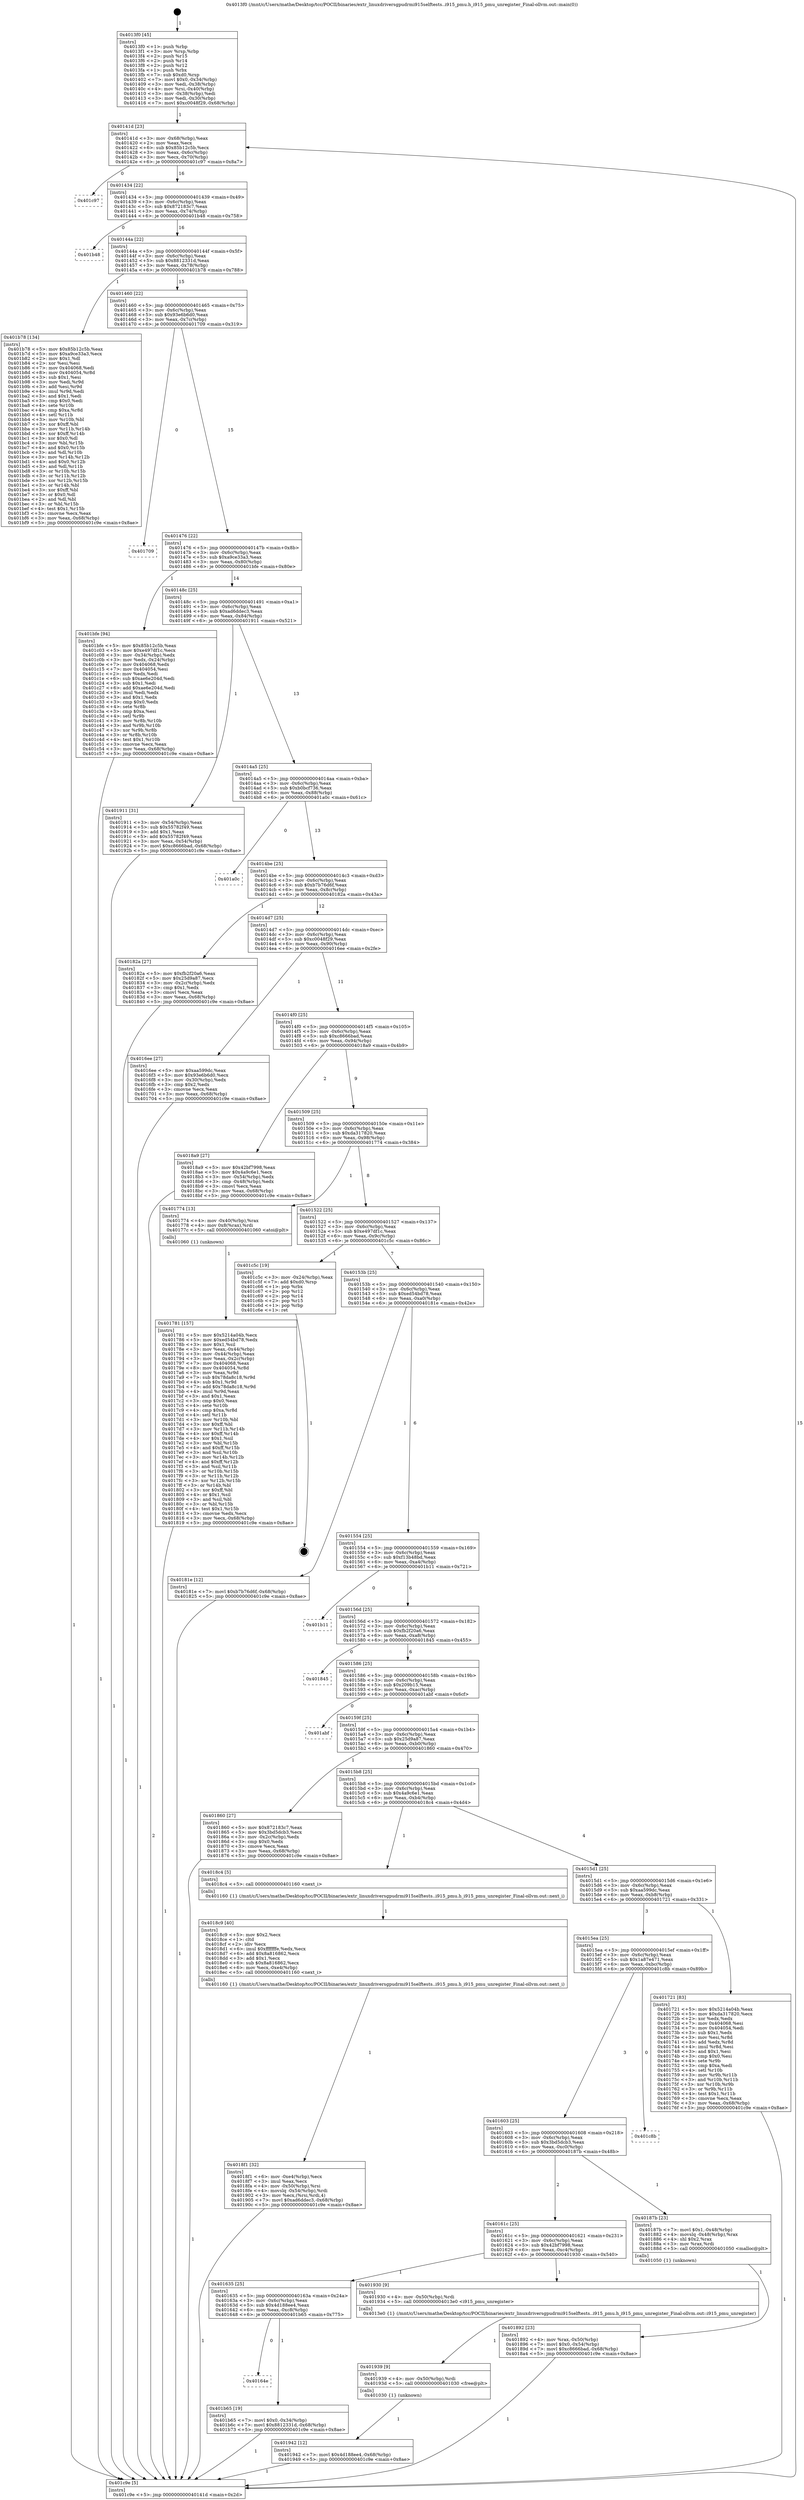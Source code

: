 digraph "0x4013f0" {
  label = "0x4013f0 (/mnt/c/Users/mathe/Desktop/tcc/POCII/binaries/extr_linuxdriversgpudrmi915selftests..i915_pmu.h_i915_pmu_unregister_Final-ollvm.out::main(0))"
  labelloc = "t"
  node[shape=record]

  Entry [label="",width=0.3,height=0.3,shape=circle,fillcolor=black,style=filled]
  "0x40141d" [label="{
     0x40141d [23]\l
     | [instrs]\l
     &nbsp;&nbsp;0x40141d \<+3\>: mov -0x68(%rbp),%eax\l
     &nbsp;&nbsp;0x401420 \<+2\>: mov %eax,%ecx\l
     &nbsp;&nbsp;0x401422 \<+6\>: sub $0x85b12c5b,%ecx\l
     &nbsp;&nbsp;0x401428 \<+3\>: mov %eax,-0x6c(%rbp)\l
     &nbsp;&nbsp;0x40142b \<+3\>: mov %ecx,-0x70(%rbp)\l
     &nbsp;&nbsp;0x40142e \<+6\>: je 0000000000401c97 \<main+0x8a7\>\l
  }"]
  "0x401c97" [label="{
     0x401c97\l
  }", style=dashed]
  "0x401434" [label="{
     0x401434 [22]\l
     | [instrs]\l
     &nbsp;&nbsp;0x401434 \<+5\>: jmp 0000000000401439 \<main+0x49\>\l
     &nbsp;&nbsp;0x401439 \<+3\>: mov -0x6c(%rbp),%eax\l
     &nbsp;&nbsp;0x40143c \<+5\>: sub $0x872183c7,%eax\l
     &nbsp;&nbsp;0x401441 \<+3\>: mov %eax,-0x74(%rbp)\l
     &nbsp;&nbsp;0x401444 \<+6\>: je 0000000000401b48 \<main+0x758\>\l
  }"]
  Exit [label="",width=0.3,height=0.3,shape=circle,fillcolor=black,style=filled,peripheries=2]
  "0x401b48" [label="{
     0x401b48\l
  }", style=dashed]
  "0x40144a" [label="{
     0x40144a [22]\l
     | [instrs]\l
     &nbsp;&nbsp;0x40144a \<+5\>: jmp 000000000040144f \<main+0x5f\>\l
     &nbsp;&nbsp;0x40144f \<+3\>: mov -0x6c(%rbp),%eax\l
     &nbsp;&nbsp;0x401452 \<+5\>: sub $0x8812331d,%eax\l
     &nbsp;&nbsp;0x401457 \<+3\>: mov %eax,-0x78(%rbp)\l
     &nbsp;&nbsp;0x40145a \<+6\>: je 0000000000401b78 \<main+0x788\>\l
  }"]
  "0x40164e" [label="{
     0x40164e\l
  }", style=dashed]
  "0x401b78" [label="{
     0x401b78 [134]\l
     | [instrs]\l
     &nbsp;&nbsp;0x401b78 \<+5\>: mov $0x85b12c5b,%eax\l
     &nbsp;&nbsp;0x401b7d \<+5\>: mov $0xa9ce33a3,%ecx\l
     &nbsp;&nbsp;0x401b82 \<+2\>: mov $0x1,%dl\l
     &nbsp;&nbsp;0x401b84 \<+2\>: xor %esi,%esi\l
     &nbsp;&nbsp;0x401b86 \<+7\>: mov 0x404068,%edi\l
     &nbsp;&nbsp;0x401b8d \<+8\>: mov 0x404054,%r8d\l
     &nbsp;&nbsp;0x401b95 \<+3\>: sub $0x1,%esi\l
     &nbsp;&nbsp;0x401b98 \<+3\>: mov %edi,%r9d\l
     &nbsp;&nbsp;0x401b9b \<+3\>: add %esi,%r9d\l
     &nbsp;&nbsp;0x401b9e \<+4\>: imul %r9d,%edi\l
     &nbsp;&nbsp;0x401ba2 \<+3\>: and $0x1,%edi\l
     &nbsp;&nbsp;0x401ba5 \<+3\>: cmp $0x0,%edi\l
     &nbsp;&nbsp;0x401ba8 \<+4\>: sete %r10b\l
     &nbsp;&nbsp;0x401bac \<+4\>: cmp $0xa,%r8d\l
     &nbsp;&nbsp;0x401bb0 \<+4\>: setl %r11b\l
     &nbsp;&nbsp;0x401bb4 \<+3\>: mov %r10b,%bl\l
     &nbsp;&nbsp;0x401bb7 \<+3\>: xor $0xff,%bl\l
     &nbsp;&nbsp;0x401bba \<+3\>: mov %r11b,%r14b\l
     &nbsp;&nbsp;0x401bbd \<+4\>: xor $0xff,%r14b\l
     &nbsp;&nbsp;0x401bc1 \<+3\>: xor $0x0,%dl\l
     &nbsp;&nbsp;0x401bc4 \<+3\>: mov %bl,%r15b\l
     &nbsp;&nbsp;0x401bc7 \<+4\>: and $0x0,%r15b\l
     &nbsp;&nbsp;0x401bcb \<+3\>: and %dl,%r10b\l
     &nbsp;&nbsp;0x401bce \<+3\>: mov %r14b,%r12b\l
     &nbsp;&nbsp;0x401bd1 \<+4\>: and $0x0,%r12b\l
     &nbsp;&nbsp;0x401bd5 \<+3\>: and %dl,%r11b\l
     &nbsp;&nbsp;0x401bd8 \<+3\>: or %r10b,%r15b\l
     &nbsp;&nbsp;0x401bdb \<+3\>: or %r11b,%r12b\l
     &nbsp;&nbsp;0x401bde \<+3\>: xor %r12b,%r15b\l
     &nbsp;&nbsp;0x401be1 \<+3\>: or %r14b,%bl\l
     &nbsp;&nbsp;0x401be4 \<+3\>: xor $0xff,%bl\l
     &nbsp;&nbsp;0x401be7 \<+3\>: or $0x0,%dl\l
     &nbsp;&nbsp;0x401bea \<+2\>: and %dl,%bl\l
     &nbsp;&nbsp;0x401bec \<+3\>: or %bl,%r15b\l
     &nbsp;&nbsp;0x401bef \<+4\>: test $0x1,%r15b\l
     &nbsp;&nbsp;0x401bf3 \<+3\>: cmovne %ecx,%eax\l
     &nbsp;&nbsp;0x401bf6 \<+3\>: mov %eax,-0x68(%rbp)\l
     &nbsp;&nbsp;0x401bf9 \<+5\>: jmp 0000000000401c9e \<main+0x8ae\>\l
  }"]
  "0x401460" [label="{
     0x401460 [22]\l
     | [instrs]\l
     &nbsp;&nbsp;0x401460 \<+5\>: jmp 0000000000401465 \<main+0x75\>\l
     &nbsp;&nbsp;0x401465 \<+3\>: mov -0x6c(%rbp),%eax\l
     &nbsp;&nbsp;0x401468 \<+5\>: sub $0x93e6b6d0,%eax\l
     &nbsp;&nbsp;0x40146d \<+3\>: mov %eax,-0x7c(%rbp)\l
     &nbsp;&nbsp;0x401470 \<+6\>: je 0000000000401709 \<main+0x319\>\l
  }"]
  "0x401b65" [label="{
     0x401b65 [19]\l
     | [instrs]\l
     &nbsp;&nbsp;0x401b65 \<+7\>: movl $0x0,-0x34(%rbp)\l
     &nbsp;&nbsp;0x401b6c \<+7\>: movl $0x8812331d,-0x68(%rbp)\l
     &nbsp;&nbsp;0x401b73 \<+5\>: jmp 0000000000401c9e \<main+0x8ae\>\l
  }"]
  "0x401709" [label="{
     0x401709\l
  }", style=dashed]
  "0x401476" [label="{
     0x401476 [22]\l
     | [instrs]\l
     &nbsp;&nbsp;0x401476 \<+5\>: jmp 000000000040147b \<main+0x8b\>\l
     &nbsp;&nbsp;0x40147b \<+3\>: mov -0x6c(%rbp),%eax\l
     &nbsp;&nbsp;0x40147e \<+5\>: sub $0xa9ce33a3,%eax\l
     &nbsp;&nbsp;0x401483 \<+3\>: mov %eax,-0x80(%rbp)\l
     &nbsp;&nbsp;0x401486 \<+6\>: je 0000000000401bfe \<main+0x80e\>\l
  }"]
  "0x401942" [label="{
     0x401942 [12]\l
     | [instrs]\l
     &nbsp;&nbsp;0x401942 \<+7\>: movl $0x4d188ee4,-0x68(%rbp)\l
     &nbsp;&nbsp;0x401949 \<+5\>: jmp 0000000000401c9e \<main+0x8ae\>\l
  }"]
  "0x401bfe" [label="{
     0x401bfe [94]\l
     | [instrs]\l
     &nbsp;&nbsp;0x401bfe \<+5\>: mov $0x85b12c5b,%eax\l
     &nbsp;&nbsp;0x401c03 \<+5\>: mov $0xe497df1c,%ecx\l
     &nbsp;&nbsp;0x401c08 \<+3\>: mov -0x34(%rbp),%edx\l
     &nbsp;&nbsp;0x401c0b \<+3\>: mov %edx,-0x24(%rbp)\l
     &nbsp;&nbsp;0x401c0e \<+7\>: mov 0x404068,%edx\l
     &nbsp;&nbsp;0x401c15 \<+7\>: mov 0x404054,%esi\l
     &nbsp;&nbsp;0x401c1c \<+2\>: mov %edx,%edi\l
     &nbsp;&nbsp;0x401c1e \<+6\>: sub $0xae6e204d,%edi\l
     &nbsp;&nbsp;0x401c24 \<+3\>: sub $0x1,%edi\l
     &nbsp;&nbsp;0x401c27 \<+6\>: add $0xae6e204d,%edi\l
     &nbsp;&nbsp;0x401c2d \<+3\>: imul %edi,%edx\l
     &nbsp;&nbsp;0x401c30 \<+3\>: and $0x1,%edx\l
     &nbsp;&nbsp;0x401c33 \<+3\>: cmp $0x0,%edx\l
     &nbsp;&nbsp;0x401c36 \<+4\>: sete %r8b\l
     &nbsp;&nbsp;0x401c3a \<+3\>: cmp $0xa,%esi\l
     &nbsp;&nbsp;0x401c3d \<+4\>: setl %r9b\l
     &nbsp;&nbsp;0x401c41 \<+3\>: mov %r8b,%r10b\l
     &nbsp;&nbsp;0x401c44 \<+3\>: and %r9b,%r10b\l
     &nbsp;&nbsp;0x401c47 \<+3\>: xor %r9b,%r8b\l
     &nbsp;&nbsp;0x401c4a \<+3\>: or %r8b,%r10b\l
     &nbsp;&nbsp;0x401c4d \<+4\>: test $0x1,%r10b\l
     &nbsp;&nbsp;0x401c51 \<+3\>: cmovne %ecx,%eax\l
     &nbsp;&nbsp;0x401c54 \<+3\>: mov %eax,-0x68(%rbp)\l
     &nbsp;&nbsp;0x401c57 \<+5\>: jmp 0000000000401c9e \<main+0x8ae\>\l
  }"]
  "0x40148c" [label="{
     0x40148c [25]\l
     | [instrs]\l
     &nbsp;&nbsp;0x40148c \<+5\>: jmp 0000000000401491 \<main+0xa1\>\l
     &nbsp;&nbsp;0x401491 \<+3\>: mov -0x6c(%rbp),%eax\l
     &nbsp;&nbsp;0x401494 \<+5\>: sub $0xad6ddec3,%eax\l
     &nbsp;&nbsp;0x401499 \<+6\>: mov %eax,-0x84(%rbp)\l
     &nbsp;&nbsp;0x40149f \<+6\>: je 0000000000401911 \<main+0x521\>\l
  }"]
  "0x401939" [label="{
     0x401939 [9]\l
     | [instrs]\l
     &nbsp;&nbsp;0x401939 \<+4\>: mov -0x50(%rbp),%rdi\l
     &nbsp;&nbsp;0x40193d \<+5\>: call 0000000000401030 \<free@plt\>\l
     | [calls]\l
     &nbsp;&nbsp;0x401030 \{1\} (unknown)\l
  }"]
  "0x401911" [label="{
     0x401911 [31]\l
     | [instrs]\l
     &nbsp;&nbsp;0x401911 \<+3\>: mov -0x54(%rbp),%eax\l
     &nbsp;&nbsp;0x401914 \<+5\>: sub $0x55782f49,%eax\l
     &nbsp;&nbsp;0x401919 \<+3\>: add $0x1,%eax\l
     &nbsp;&nbsp;0x40191c \<+5\>: add $0x55782f49,%eax\l
     &nbsp;&nbsp;0x401921 \<+3\>: mov %eax,-0x54(%rbp)\l
     &nbsp;&nbsp;0x401924 \<+7\>: movl $0xc8666bad,-0x68(%rbp)\l
     &nbsp;&nbsp;0x40192b \<+5\>: jmp 0000000000401c9e \<main+0x8ae\>\l
  }"]
  "0x4014a5" [label="{
     0x4014a5 [25]\l
     | [instrs]\l
     &nbsp;&nbsp;0x4014a5 \<+5\>: jmp 00000000004014aa \<main+0xba\>\l
     &nbsp;&nbsp;0x4014aa \<+3\>: mov -0x6c(%rbp),%eax\l
     &nbsp;&nbsp;0x4014ad \<+5\>: sub $0xb0bcf736,%eax\l
     &nbsp;&nbsp;0x4014b2 \<+6\>: mov %eax,-0x88(%rbp)\l
     &nbsp;&nbsp;0x4014b8 \<+6\>: je 0000000000401a0c \<main+0x61c\>\l
  }"]
  "0x401635" [label="{
     0x401635 [25]\l
     | [instrs]\l
     &nbsp;&nbsp;0x401635 \<+5\>: jmp 000000000040163a \<main+0x24a\>\l
     &nbsp;&nbsp;0x40163a \<+3\>: mov -0x6c(%rbp),%eax\l
     &nbsp;&nbsp;0x40163d \<+5\>: sub $0x4d188ee4,%eax\l
     &nbsp;&nbsp;0x401642 \<+6\>: mov %eax,-0xc8(%rbp)\l
     &nbsp;&nbsp;0x401648 \<+6\>: je 0000000000401b65 \<main+0x775\>\l
  }"]
  "0x401a0c" [label="{
     0x401a0c\l
  }", style=dashed]
  "0x4014be" [label="{
     0x4014be [25]\l
     | [instrs]\l
     &nbsp;&nbsp;0x4014be \<+5\>: jmp 00000000004014c3 \<main+0xd3\>\l
     &nbsp;&nbsp;0x4014c3 \<+3\>: mov -0x6c(%rbp),%eax\l
     &nbsp;&nbsp;0x4014c6 \<+5\>: sub $0xb7b76d6f,%eax\l
     &nbsp;&nbsp;0x4014cb \<+6\>: mov %eax,-0x8c(%rbp)\l
     &nbsp;&nbsp;0x4014d1 \<+6\>: je 000000000040182a \<main+0x43a\>\l
  }"]
  "0x401930" [label="{
     0x401930 [9]\l
     | [instrs]\l
     &nbsp;&nbsp;0x401930 \<+4\>: mov -0x50(%rbp),%rdi\l
     &nbsp;&nbsp;0x401934 \<+5\>: call 00000000004013e0 \<i915_pmu_unregister\>\l
     | [calls]\l
     &nbsp;&nbsp;0x4013e0 \{1\} (/mnt/c/Users/mathe/Desktop/tcc/POCII/binaries/extr_linuxdriversgpudrmi915selftests..i915_pmu.h_i915_pmu_unregister_Final-ollvm.out::i915_pmu_unregister)\l
  }"]
  "0x40182a" [label="{
     0x40182a [27]\l
     | [instrs]\l
     &nbsp;&nbsp;0x40182a \<+5\>: mov $0xfb2f20a6,%eax\l
     &nbsp;&nbsp;0x40182f \<+5\>: mov $0x25d9a87,%ecx\l
     &nbsp;&nbsp;0x401834 \<+3\>: mov -0x2c(%rbp),%edx\l
     &nbsp;&nbsp;0x401837 \<+3\>: cmp $0x1,%edx\l
     &nbsp;&nbsp;0x40183a \<+3\>: cmovl %ecx,%eax\l
     &nbsp;&nbsp;0x40183d \<+3\>: mov %eax,-0x68(%rbp)\l
     &nbsp;&nbsp;0x401840 \<+5\>: jmp 0000000000401c9e \<main+0x8ae\>\l
  }"]
  "0x4014d7" [label="{
     0x4014d7 [25]\l
     | [instrs]\l
     &nbsp;&nbsp;0x4014d7 \<+5\>: jmp 00000000004014dc \<main+0xec\>\l
     &nbsp;&nbsp;0x4014dc \<+3\>: mov -0x6c(%rbp),%eax\l
     &nbsp;&nbsp;0x4014df \<+5\>: sub $0xc0048f29,%eax\l
     &nbsp;&nbsp;0x4014e4 \<+6\>: mov %eax,-0x90(%rbp)\l
     &nbsp;&nbsp;0x4014ea \<+6\>: je 00000000004016ee \<main+0x2fe\>\l
  }"]
  "0x4018f1" [label="{
     0x4018f1 [32]\l
     | [instrs]\l
     &nbsp;&nbsp;0x4018f1 \<+6\>: mov -0xe4(%rbp),%ecx\l
     &nbsp;&nbsp;0x4018f7 \<+3\>: imul %eax,%ecx\l
     &nbsp;&nbsp;0x4018fa \<+4\>: mov -0x50(%rbp),%rsi\l
     &nbsp;&nbsp;0x4018fe \<+4\>: movslq -0x54(%rbp),%rdi\l
     &nbsp;&nbsp;0x401902 \<+3\>: mov %ecx,(%rsi,%rdi,4)\l
     &nbsp;&nbsp;0x401905 \<+7\>: movl $0xad6ddec3,-0x68(%rbp)\l
     &nbsp;&nbsp;0x40190c \<+5\>: jmp 0000000000401c9e \<main+0x8ae\>\l
  }"]
  "0x4016ee" [label="{
     0x4016ee [27]\l
     | [instrs]\l
     &nbsp;&nbsp;0x4016ee \<+5\>: mov $0xaa599dc,%eax\l
     &nbsp;&nbsp;0x4016f3 \<+5\>: mov $0x93e6b6d0,%ecx\l
     &nbsp;&nbsp;0x4016f8 \<+3\>: mov -0x30(%rbp),%edx\l
     &nbsp;&nbsp;0x4016fb \<+3\>: cmp $0x2,%edx\l
     &nbsp;&nbsp;0x4016fe \<+3\>: cmovne %ecx,%eax\l
     &nbsp;&nbsp;0x401701 \<+3\>: mov %eax,-0x68(%rbp)\l
     &nbsp;&nbsp;0x401704 \<+5\>: jmp 0000000000401c9e \<main+0x8ae\>\l
  }"]
  "0x4014f0" [label="{
     0x4014f0 [25]\l
     | [instrs]\l
     &nbsp;&nbsp;0x4014f0 \<+5\>: jmp 00000000004014f5 \<main+0x105\>\l
     &nbsp;&nbsp;0x4014f5 \<+3\>: mov -0x6c(%rbp),%eax\l
     &nbsp;&nbsp;0x4014f8 \<+5\>: sub $0xc8666bad,%eax\l
     &nbsp;&nbsp;0x4014fd \<+6\>: mov %eax,-0x94(%rbp)\l
     &nbsp;&nbsp;0x401503 \<+6\>: je 00000000004018a9 \<main+0x4b9\>\l
  }"]
  "0x401c9e" [label="{
     0x401c9e [5]\l
     | [instrs]\l
     &nbsp;&nbsp;0x401c9e \<+5\>: jmp 000000000040141d \<main+0x2d\>\l
  }"]
  "0x4013f0" [label="{
     0x4013f0 [45]\l
     | [instrs]\l
     &nbsp;&nbsp;0x4013f0 \<+1\>: push %rbp\l
     &nbsp;&nbsp;0x4013f1 \<+3\>: mov %rsp,%rbp\l
     &nbsp;&nbsp;0x4013f4 \<+2\>: push %r15\l
     &nbsp;&nbsp;0x4013f6 \<+2\>: push %r14\l
     &nbsp;&nbsp;0x4013f8 \<+2\>: push %r12\l
     &nbsp;&nbsp;0x4013fa \<+1\>: push %rbx\l
     &nbsp;&nbsp;0x4013fb \<+7\>: sub $0xd0,%rsp\l
     &nbsp;&nbsp;0x401402 \<+7\>: movl $0x0,-0x34(%rbp)\l
     &nbsp;&nbsp;0x401409 \<+3\>: mov %edi,-0x38(%rbp)\l
     &nbsp;&nbsp;0x40140c \<+4\>: mov %rsi,-0x40(%rbp)\l
     &nbsp;&nbsp;0x401410 \<+3\>: mov -0x38(%rbp),%edi\l
     &nbsp;&nbsp;0x401413 \<+3\>: mov %edi,-0x30(%rbp)\l
     &nbsp;&nbsp;0x401416 \<+7\>: movl $0xc0048f29,-0x68(%rbp)\l
  }"]
  "0x4018c9" [label="{
     0x4018c9 [40]\l
     | [instrs]\l
     &nbsp;&nbsp;0x4018c9 \<+5\>: mov $0x2,%ecx\l
     &nbsp;&nbsp;0x4018ce \<+1\>: cltd\l
     &nbsp;&nbsp;0x4018cf \<+2\>: idiv %ecx\l
     &nbsp;&nbsp;0x4018d1 \<+6\>: imul $0xfffffffe,%edx,%ecx\l
     &nbsp;&nbsp;0x4018d7 \<+6\>: add $0x8a816862,%ecx\l
     &nbsp;&nbsp;0x4018dd \<+3\>: add $0x1,%ecx\l
     &nbsp;&nbsp;0x4018e0 \<+6\>: sub $0x8a816862,%ecx\l
     &nbsp;&nbsp;0x4018e6 \<+6\>: mov %ecx,-0xe4(%rbp)\l
     &nbsp;&nbsp;0x4018ec \<+5\>: call 0000000000401160 \<next_i\>\l
     | [calls]\l
     &nbsp;&nbsp;0x401160 \{1\} (/mnt/c/Users/mathe/Desktop/tcc/POCII/binaries/extr_linuxdriversgpudrmi915selftests..i915_pmu.h_i915_pmu_unregister_Final-ollvm.out::next_i)\l
  }"]
  "0x4018a9" [label="{
     0x4018a9 [27]\l
     | [instrs]\l
     &nbsp;&nbsp;0x4018a9 \<+5\>: mov $0x42bf7998,%eax\l
     &nbsp;&nbsp;0x4018ae \<+5\>: mov $0x4a9c6e1,%ecx\l
     &nbsp;&nbsp;0x4018b3 \<+3\>: mov -0x54(%rbp),%edx\l
     &nbsp;&nbsp;0x4018b6 \<+3\>: cmp -0x48(%rbp),%edx\l
     &nbsp;&nbsp;0x4018b9 \<+3\>: cmovl %ecx,%eax\l
     &nbsp;&nbsp;0x4018bc \<+3\>: mov %eax,-0x68(%rbp)\l
     &nbsp;&nbsp;0x4018bf \<+5\>: jmp 0000000000401c9e \<main+0x8ae\>\l
  }"]
  "0x401509" [label="{
     0x401509 [25]\l
     | [instrs]\l
     &nbsp;&nbsp;0x401509 \<+5\>: jmp 000000000040150e \<main+0x11e\>\l
     &nbsp;&nbsp;0x40150e \<+3\>: mov -0x6c(%rbp),%eax\l
     &nbsp;&nbsp;0x401511 \<+5\>: sub $0xda317820,%eax\l
     &nbsp;&nbsp;0x401516 \<+6\>: mov %eax,-0x98(%rbp)\l
     &nbsp;&nbsp;0x40151c \<+6\>: je 0000000000401774 \<main+0x384\>\l
  }"]
  "0x401892" [label="{
     0x401892 [23]\l
     | [instrs]\l
     &nbsp;&nbsp;0x401892 \<+4\>: mov %rax,-0x50(%rbp)\l
     &nbsp;&nbsp;0x401896 \<+7\>: movl $0x0,-0x54(%rbp)\l
     &nbsp;&nbsp;0x40189d \<+7\>: movl $0xc8666bad,-0x68(%rbp)\l
     &nbsp;&nbsp;0x4018a4 \<+5\>: jmp 0000000000401c9e \<main+0x8ae\>\l
  }"]
  "0x401774" [label="{
     0x401774 [13]\l
     | [instrs]\l
     &nbsp;&nbsp;0x401774 \<+4\>: mov -0x40(%rbp),%rax\l
     &nbsp;&nbsp;0x401778 \<+4\>: mov 0x8(%rax),%rdi\l
     &nbsp;&nbsp;0x40177c \<+5\>: call 0000000000401060 \<atoi@plt\>\l
     | [calls]\l
     &nbsp;&nbsp;0x401060 \{1\} (unknown)\l
  }"]
  "0x401522" [label="{
     0x401522 [25]\l
     | [instrs]\l
     &nbsp;&nbsp;0x401522 \<+5\>: jmp 0000000000401527 \<main+0x137\>\l
     &nbsp;&nbsp;0x401527 \<+3\>: mov -0x6c(%rbp),%eax\l
     &nbsp;&nbsp;0x40152a \<+5\>: sub $0xe497df1c,%eax\l
     &nbsp;&nbsp;0x40152f \<+6\>: mov %eax,-0x9c(%rbp)\l
     &nbsp;&nbsp;0x401535 \<+6\>: je 0000000000401c5c \<main+0x86c\>\l
  }"]
  "0x40161c" [label="{
     0x40161c [25]\l
     | [instrs]\l
     &nbsp;&nbsp;0x40161c \<+5\>: jmp 0000000000401621 \<main+0x231\>\l
     &nbsp;&nbsp;0x401621 \<+3\>: mov -0x6c(%rbp),%eax\l
     &nbsp;&nbsp;0x401624 \<+5\>: sub $0x42bf7998,%eax\l
     &nbsp;&nbsp;0x401629 \<+6\>: mov %eax,-0xc4(%rbp)\l
     &nbsp;&nbsp;0x40162f \<+6\>: je 0000000000401930 \<main+0x540\>\l
  }"]
  "0x401c5c" [label="{
     0x401c5c [19]\l
     | [instrs]\l
     &nbsp;&nbsp;0x401c5c \<+3\>: mov -0x24(%rbp),%eax\l
     &nbsp;&nbsp;0x401c5f \<+7\>: add $0xd0,%rsp\l
     &nbsp;&nbsp;0x401c66 \<+1\>: pop %rbx\l
     &nbsp;&nbsp;0x401c67 \<+2\>: pop %r12\l
     &nbsp;&nbsp;0x401c69 \<+2\>: pop %r14\l
     &nbsp;&nbsp;0x401c6b \<+2\>: pop %r15\l
     &nbsp;&nbsp;0x401c6d \<+1\>: pop %rbp\l
     &nbsp;&nbsp;0x401c6e \<+1\>: ret\l
  }"]
  "0x40153b" [label="{
     0x40153b [25]\l
     | [instrs]\l
     &nbsp;&nbsp;0x40153b \<+5\>: jmp 0000000000401540 \<main+0x150\>\l
     &nbsp;&nbsp;0x401540 \<+3\>: mov -0x6c(%rbp),%eax\l
     &nbsp;&nbsp;0x401543 \<+5\>: sub $0xed54bd78,%eax\l
     &nbsp;&nbsp;0x401548 \<+6\>: mov %eax,-0xa0(%rbp)\l
     &nbsp;&nbsp;0x40154e \<+6\>: je 000000000040181e \<main+0x42e\>\l
  }"]
  "0x40187b" [label="{
     0x40187b [23]\l
     | [instrs]\l
     &nbsp;&nbsp;0x40187b \<+7\>: movl $0x1,-0x48(%rbp)\l
     &nbsp;&nbsp;0x401882 \<+4\>: movslq -0x48(%rbp),%rax\l
     &nbsp;&nbsp;0x401886 \<+4\>: shl $0x2,%rax\l
     &nbsp;&nbsp;0x40188a \<+3\>: mov %rax,%rdi\l
     &nbsp;&nbsp;0x40188d \<+5\>: call 0000000000401050 \<malloc@plt\>\l
     | [calls]\l
     &nbsp;&nbsp;0x401050 \{1\} (unknown)\l
  }"]
  "0x40181e" [label="{
     0x40181e [12]\l
     | [instrs]\l
     &nbsp;&nbsp;0x40181e \<+7\>: movl $0xb7b76d6f,-0x68(%rbp)\l
     &nbsp;&nbsp;0x401825 \<+5\>: jmp 0000000000401c9e \<main+0x8ae\>\l
  }"]
  "0x401554" [label="{
     0x401554 [25]\l
     | [instrs]\l
     &nbsp;&nbsp;0x401554 \<+5\>: jmp 0000000000401559 \<main+0x169\>\l
     &nbsp;&nbsp;0x401559 \<+3\>: mov -0x6c(%rbp),%eax\l
     &nbsp;&nbsp;0x40155c \<+5\>: sub $0xf13b48bd,%eax\l
     &nbsp;&nbsp;0x401561 \<+6\>: mov %eax,-0xa4(%rbp)\l
     &nbsp;&nbsp;0x401567 \<+6\>: je 0000000000401b11 \<main+0x721\>\l
  }"]
  "0x401603" [label="{
     0x401603 [25]\l
     | [instrs]\l
     &nbsp;&nbsp;0x401603 \<+5\>: jmp 0000000000401608 \<main+0x218\>\l
     &nbsp;&nbsp;0x401608 \<+3\>: mov -0x6c(%rbp),%eax\l
     &nbsp;&nbsp;0x40160b \<+5\>: sub $0x3bd5dcb3,%eax\l
     &nbsp;&nbsp;0x401610 \<+6\>: mov %eax,-0xc0(%rbp)\l
     &nbsp;&nbsp;0x401616 \<+6\>: je 000000000040187b \<main+0x48b\>\l
  }"]
  "0x401b11" [label="{
     0x401b11\l
  }", style=dashed]
  "0x40156d" [label="{
     0x40156d [25]\l
     | [instrs]\l
     &nbsp;&nbsp;0x40156d \<+5\>: jmp 0000000000401572 \<main+0x182\>\l
     &nbsp;&nbsp;0x401572 \<+3\>: mov -0x6c(%rbp),%eax\l
     &nbsp;&nbsp;0x401575 \<+5\>: sub $0xfb2f20a6,%eax\l
     &nbsp;&nbsp;0x40157a \<+6\>: mov %eax,-0xa8(%rbp)\l
     &nbsp;&nbsp;0x401580 \<+6\>: je 0000000000401845 \<main+0x455\>\l
  }"]
  "0x401c8b" [label="{
     0x401c8b\l
  }", style=dashed]
  "0x401845" [label="{
     0x401845\l
  }", style=dashed]
  "0x401586" [label="{
     0x401586 [25]\l
     | [instrs]\l
     &nbsp;&nbsp;0x401586 \<+5\>: jmp 000000000040158b \<main+0x19b\>\l
     &nbsp;&nbsp;0x40158b \<+3\>: mov -0x6c(%rbp),%eax\l
     &nbsp;&nbsp;0x40158e \<+5\>: sub $0x209b15,%eax\l
     &nbsp;&nbsp;0x401593 \<+6\>: mov %eax,-0xac(%rbp)\l
     &nbsp;&nbsp;0x401599 \<+6\>: je 0000000000401abf \<main+0x6cf\>\l
  }"]
  "0x401781" [label="{
     0x401781 [157]\l
     | [instrs]\l
     &nbsp;&nbsp;0x401781 \<+5\>: mov $0x5214a04b,%ecx\l
     &nbsp;&nbsp;0x401786 \<+5\>: mov $0xed54bd78,%edx\l
     &nbsp;&nbsp;0x40178b \<+3\>: mov $0x1,%sil\l
     &nbsp;&nbsp;0x40178e \<+3\>: mov %eax,-0x44(%rbp)\l
     &nbsp;&nbsp;0x401791 \<+3\>: mov -0x44(%rbp),%eax\l
     &nbsp;&nbsp;0x401794 \<+3\>: mov %eax,-0x2c(%rbp)\l
     &nbsp;&nbsp;0x401797 \<+7\>: mov 0x404068,%eax\l
     &nbsp;&nbsp;0x40179e \<+8\>: mov 0x404054,%r8d\l
     &nbsp;&nbsp;0x4017a6 \<+3\>: mov %eax,%r9d\l
     &nbsp;&nbsp;0x4017a9 \<+7\>: sub $0x78da8c18,%r9d\l
     &nbsp;&nbsp;0x4017b0 \<+4\>: sub $0x1,%r9d\l
     &nbsp;&nbsp;0x4017b4 \<+7\>: add $0x78da8c18,%r9d\l
     &nbsp;&nbsp;0x4017bb \<+4\>: imul %r9d,%eax\l
     &nbsp;&nbsp;0x4017bf \<+3\>: and $0x1,%eax\l
     &nbsp;&nbsp;0x4017c2 \<+3\>: cmp $0x0,%eax\l
     &nbsp;&nbsp;0x4017c5 \<+4\>: sete %r10b\l
     &nbsp;&nbsp;0x4017c9 \<+4\>: cmp $0xa,%r8d\l
     &nbsp;&nbsp;0x4017cd \<+4\>: setl %r11b\l
     &nbsp;&nbsp;0x4017d1 \<+3\>: mov %r10b,%bl\l
     &nbsp;&nbsp;0x4017d4 \<+3\>: xor $0xff,%bl\l
     &nbsp;&nbsp;0x4017d7 \<+3\>: mov %r11b,%r14b\l
     &nbsp;&nbsp;0x4017da \<+4\>: xor $0xff,%r14b\l
     &nbsp;&nbsp;0x4017de \<+4\>: xor $0x1,%sil\l
     &nbsp;&nbsp;0x4017e2 \<+3\>: mov %bl,%r15b\l
     &nbsp;&nbsp;0x4017e5 \<+4\>: and $0xff,%r15b\l
     &nbsp;&nbsp;0x4017e9 \<+3\>: and %sil,%r10b\l
     &nbsp;&nbsp;0x4017ec \<+3\>: mov %r14b,%r12b\l
     &nbsp;&nbsp;0x4017ef \<+4\>: and $0xff,%r12b\l
     &nbsp;&nbsp;0x4017f3 \<+3\>: and %sil,%r11b\l
     &nbsp;&nbsp;0x4017f6 \<+3\>: or %r10b,%r15b\l
     &nbsp;&nbsp;0x4017f9 \<+3\>: or %r11b,%r12b\l
     &nbsp;&nbsp;0x4017fc \<+3\>: xor %r12b,%r15b\l
     &nbsp;&nbsp;0x4017ff \<+3\>: or %r14b,%bl\l
     &nbsp;&nbsp;0x401802 \<+3\>: xor $0xff,%bl\l
     &nbsp;&nbsp;0x401805 \<+4\>: or $0x1,%sil\l
     &nbsp;&nbsp;0x401809 \<+3\>: and %sil,%bl\l
     &nbsp;&nbsp;0x40180c \<+3\>: or %bl,%r15b\l
     &nbsp;&nbsp;0x40180f \<+4\>: test $0x1,%r15b\l
     &nbsp;&nbsp;0x401813 \<+3\>: cmovne %edx,%ecx\l
     &nbsp;&nbsp;0x401816 \<+3\>: mov %ecx,-0x68(%rbp)\l
     &nbsp;&nbsp;0x401819 \<+5\>: jmp 0000000000401c9e \<main+0x8ae\>\l
  }"]
  "0x401abf" [label="{
     0x401abf\l
  }", style=dashed]
  "0x40159f" [label="{
     0x40159f [25]\l
     | [instrs]\l
     &nbsp;&nbsp;0x40159f \<+5\>: jmp 00000000004015a4 \<main+0x1b4\>\l
     &nbsp;&nbsp;0x4015a4 \<+3\>: mov -0x6c(%rbp),%eax\l
     &nbsp;&nbsp;0x4015a7 \<+5\>: sub $0x25d9a87,%eax\l
     &nbsp;&nbsp;0x4015ac \<+6\>: mov %eax,-0xb0(%rbp)\l
     &nbsp;&nbsp;0x4015b2 \<+6\>: je 0000000000401860 \<main+0x470\>\l
  }"]
  "0x4015ea" [label="{
     0x4015ea [25]\l
     | [instrs]\l
     &nbsp;&nbsp;0x4015ea \<+5\>: jmp 00000000004015ef \<main+0x1ff\>\l
     &nbsp;&nbsp;0x4015ef \<+3\>: mov -0x6c(%rbp),%eax\l
     &nbsp;&nbsp;0x4015f2 \<+5\>: sub $0x1a87e471,%eax\l
     &nbsp;&nbsp;0x4015f7 \<+6\>: mov %eax,-0xbc(%rbp)\l
     &nbsp;&nbsp;0x4015fd \<+6\>: je 0000000000401c8b \<main+0x89b\>\l
  }"]
  "0x401860" [label="{
     0x401860 [27]\l
     | [instrs]\l
     &nbsp;&nbsp;0x401860 \<+5\>: mov $0x872183c7,%eax\l
     &nbsp;&nbsp;0x401865 \<+5\>: mov $0x3bd5dcb3,%ecx\l
     &nbsp;&nbsp;0x40186a \<+3\>: mov -0x2c(%rbp),%edx\l
     &nbsp;&nbsp;0x40186d \<+3\>: cmp $0x0,%edx\l
     &nbsp;&nbsp;0x401870 \<+3\>: cmove %ecx,%eax\l
     &nbsp;&nbsp;0x401873 \<+3\>: mov %eax,-0x68(%rbp)\l
     &nbsp;&nbsp;0x401876 \<+5\>: jmp 0000000000401c9e \<main+0x8ae\>\l
  }"]
  "0x4015b8" [label="{
     0x4015b8 [25]\l
     | [instrs]\l
     &nbsp;&nbsp;0x4015b8 \<+5\>: jmp 00000000004015bd \<main+0x1cd\>\l
     &nbsp;&nbsp;0x4015bd \<+3\>: mov -0x6c(%rbp),%eax\l
     &nbsp;&nbsp;0x4015c0 \<+5\>: sub $0x4a9c6e1,%eax\l
     &nbsp;&nbsp;0x4015c5 \<+6\>: mov %eax,-0xb4(%rbp)\l
     &nbsp;&nbsp;0x4015cb \<+6\>: je 00000000004018c4 \<main+0x4d4\>\l
  }"]
  "0x401721" [label="{
     0x401721 [83]\l
     | [instrs]\l
     &nbsp;&nbsp;0x401721 \<+5\>: mov $0x5214a04b,%eax\l
     &nbsp;&nbsp;0x401726 \<+5\>: mov $0xda317820,%ecx\l
     &nbsp;&nbsp;0x40172b \<+2\>: xor %edx,%edx\l
     &nbsp;&nbsp;0x40172d \<+7\>: mov 0x404068,%esi\l
     &nbsp;&nbsp;0x401734 \<+7\>: mov 0x404054,%edi\l
     &nbsp;&nbsp;0x40173b \<+3\>: sub $0x1,%edx\l
     &nbsp;&nbsp;0x40173e \<+3\>: mov %esi,%r8d\l
     &nbsp;&nbsp;0x401741 \<+3\>: add %edx,%r8d\l
     &nbsp;&nbsp;0x401744 \<+4\>: imul %r8d,%esi\l
     &nbsp;&nbsp;0x401748 \<+3\>: and $0x1,%esi\l
     &nbsp;&nbsp;0x40174b \<+3\>: cmp $0x0,%esi\l
     &nbsp;&nbsp;0x40174e \<+4\>: sete %r9b\l
     &nbsp;&nbsp;0x401752 \<+3\>: cmp $0xa,%edi\l
     &nbsp;&nbsp;0x401755 \<+4\>: setl %r10b\l
     &nbsp;&nbsp;0x401759 \<+3\>: mov %r9b,%r11b\l
     &nbsp;&nbsp;0x40175c \<+3\>: and %r10b,%r11b\l
     &nbsp;&nbsp;0x40175f \<+3\>: xor %r10b,%r9b\l
     &nbsp;&nbsp;0x401762 \<+3\>: or %r9b,%r11b\l
     &nbsp;&nbsp;0x401765 \<+4\>: test $0x1,%r11b\l
     &nbsp;&nbsp;0x401769 \<+3\>: cmovne %ecx,%eax\l
     &nbsp;&nbsp;0x40176c \<+3\>: mov %eax,-0x68(%rbp)\l
     &nbsp;&nbsp;0x40176f \<+5\>: jmp 0000000000401c9e \<main+0x8ae\>\l
  }"]
  "0x4018c4" [label="{
     0x4018c4 [5]\l
     | [instrs]\l
     &nbsp;&nbsp;0x4018c4 \<+5\>: call 0000000000401160 \<next_i\>\l
     | [calls]\l
     &nbsp;&nbsp;0x401160 \{1\} (/mnt/c/Users/mathe/Desktop/tcc/POCII/binaries/extr_linuxdriversgpudrmi915selftests..i915_pmu.h_i915_pmu_unregister_Final-ollvm.out::next_i)\l
  }"]
  "0x4015d1" [label="{
     0x4015d1 [25]\l
     | [instrs]\l
     &nbsp;&nbsp;0x4015d1 \<+5\>: jmp 00000000004015d6 \<main+0x1e6\>\l
     &nbsp;&nbsp;0x4015d6 \<+3\>: mov -0x6c(%rbp),%eax\l
     &nbsp;&nbsp;0x4015d9 \<+5\>: sub $0xaa599dc,%eax\l
     &nbsp;&nbsp;0x4015de \<+6\>: mov %eax,-0xb8(%rbp)\l
     &nbsp;&nbsp;0x4015e4 \<+6\>: je 0000000000401721 \<main+0x331\>\l
  }"]
  Entry -> "0x4013f0" [label=" 1"]
  "0x40141d" -> "0x401c97" [label=" 0"]
  "0x40141d" -> "0x401434" [label=" 16"]
  "0x401c5c" -> Exit [label=" 1"]
  "0x401434" -> "0x401b48" [label=" 0"]
  "0x401434" -> "0x40144a" [label=" 16"]
  "0x401bfe" -> "0x401c9e" [label=" 1"]
  "0x40144a" -> "0x401b78" [label=" 1"]
  "0x40144a" -> "0x401460" [label=" 15"]
  "0x401b78" -> "0x401c9e" [label=" 1"]
  "0x401460" -> "0x401709" [label=" 0"]
  "0x401460" -> "0x401476" [label=" 15"]
  "0x401b65" -> "0x401c9e" [label=" 1"]
  "0x401476" -> "0x401bfe" [label=" 1"]
  "0x401476" -> "0x40148c" [label=" 14"]
  "0x401635" -> "0x401b65" [label=" 1"]
  "0x40148c" -> "0x401911" [label=" 1"]
  "0x40148c" -> "0x4014a5" [label=" 13"]
  "0x401635" -> "0x40164e" [label=" 0"]
  "0x4014a5" -> "0x401a0c" [label=" 0"]
  "0x4014a5" -> "0x4014be" [label=" 13"]
  "0x401942" -> "0x401c9e" [label=" 1"]
  "0x4014be" -> "0x40182a" [label=" 1"]
  "0x4014be" -> "0x4014d7" [label=" 12"]
  "0x401939" -> "0x401942" [label=" 1"]
  "0x4014d7" -> "0x4016ee" [label=" 1"]
  "0x4014d7" -> "0x4014f0" [label=" 11"]
  "0x4016ee" -> "0x401c9e" [label=" 1"]
  "0x4013f0" -> "0x40141d" [label=" 1"]
  "0x401c9e" -> "0x40141d" [label=" 15"]
  "0x40161c" -> "0x401635" [label=" 1"]
  "0x4014f0" -> "0x4018a9" [label=" 2"]
  "0x4014f0" -> "0x401509" [label=" 9"]
  "0x40161c" -> "0x401930" [label=" 1"]
  "0x401509" -> "0x401774" [label=" 1"]
  "0x401509" -> "0x401522" [label=" 8"]
  "0x401930" -> "0x401939" [label=" 1"]
  "0x401522" -> "0x401c5c" [label=" 1"]
  "0x401522" -> "0x40153b" [label=" 7"]
  "0x401911" -> "0x401c9e" [label=" 1"]
  "0x40153b" -> "0x40181e" [label=" 1"]
  "0x40153b" -> "0x401554" [label=" 6"]
  "0x4018f1" -> "0x401c9e" [label=" 1"]
  "0x401554" -> "0x401b11" [label=" 0"]
  "0x401554" -> "0x40156d" [label=" 6"]
  "0x4018c4" -> "0x4018c9" [label=" 1"]
  "0x40156d" -> "0x401845" [label=" 0"]
  "0x40156d" -> "0x401586" [label=" 6"]
  "0x4018a9" -> "0x401c9e" [label=" 2"]
  "0x401586" -> "0x401abf" [label=" 0"]
  "0x401586" -> "0x40159f" [label=" 6"]
  "0x40187b" -> "0x401892" [label=" 1"]
  "0x40159f" -> "0x401860" [label=" 1"]
  "0x40159f" -> "0x4015b8" [label=" 5"]
  "0x401603" -> "0x40161c" [label=" 2"]
  "0x4015b8" -> "0x4018c4" [label=" 1"]
  "0x4015b8" -> "0x4015d1" [label=" 4"]
  "0x401603" -> "0x40187b" [label=" 1"]
  "0x4015d1" -> "0x401721" [label=" 1"]
  "0x4015d1" -> "0x4015ea" [label=" 3"]
  "0x401721" -> "0x401c9e" [label=" 1"]
  "0x401774" -> "0x401781" [label=" 1"]
  "0x401781" -> "0x401c9e" [label=" 1"]
  "0x40181e" -> "0x401c9e" [label=" 1"]
  "0x40182a" -> "0x401c9e" [label=" 1"]
  "0x401860" -> "0x401c9e" [label=" 1"]
  "0x401892" -> "0x401c9e" [label=" 1"]
  "0x4015ea" -> "0x401c8b" [label=" 0"]
  "0x4015ea" -> "0x401603" [label=" 3"]
  "0x4018c9" -> "0x4018f1" [label=" 1"]
}
